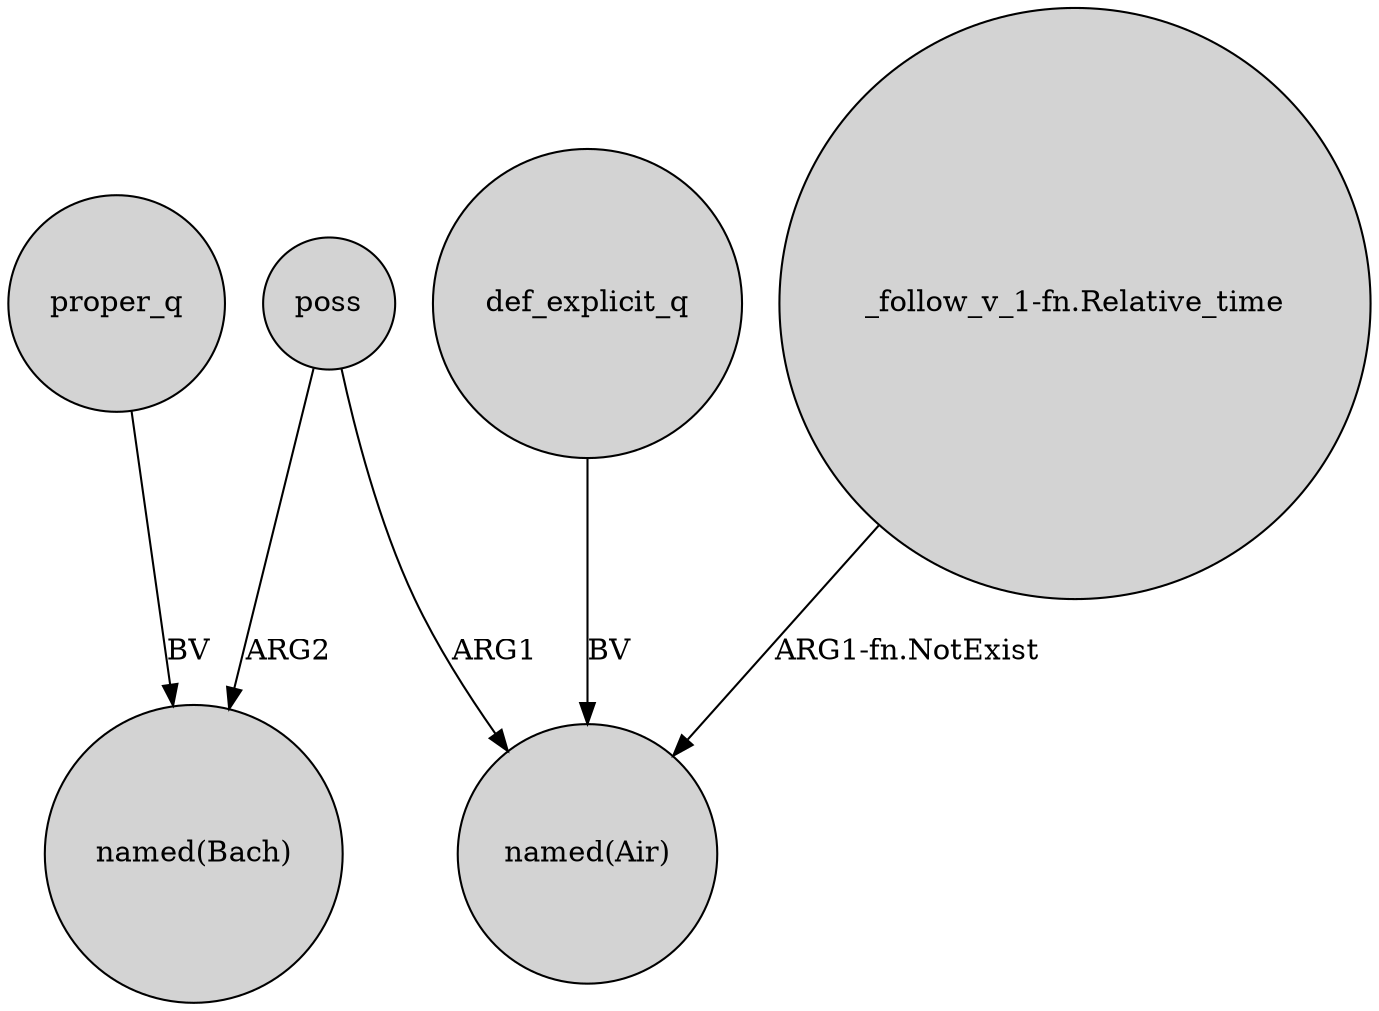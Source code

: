 digraph {
	node [shape=circle style=filled]
	proper_q -> "named(Bach)" [label=BV]
	def_explicit_q -> "named(Air)" [label=BV]
	poss -> "named(Air)" [label=ARG1]
	poss -> "named(Bach)" [label=ARG2]
	"_follow_v_1-fn.Relative_time" -> "named(Air)" [label="ARG1-fn.NotExist"]
}
